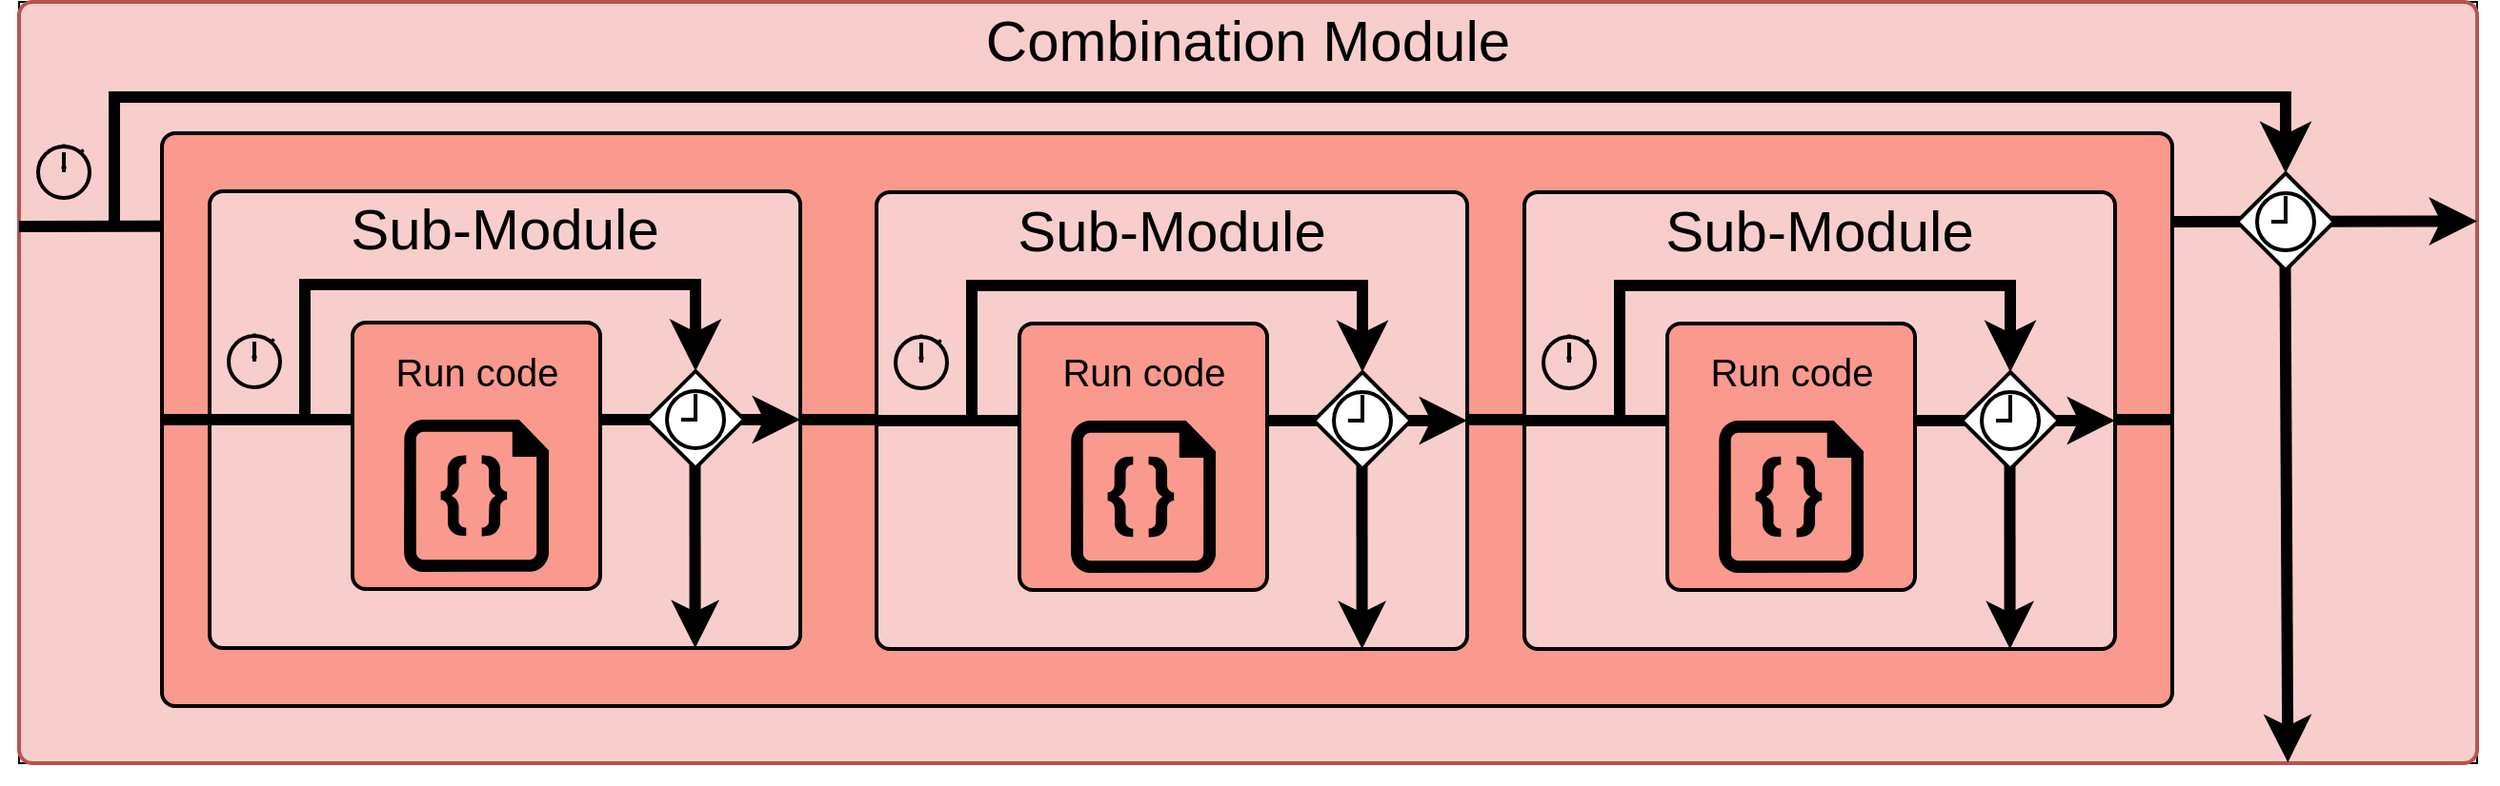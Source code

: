 <mxfile>
    <diagram id="8UgtvClbm_XFYpJ5bJ2f" name="Page-1">
        <mxGraphModel dx="995" dy="1004" grid="1" gridSize="10" guides="1" tooltips="1" connect="1" arrows="1" fold="1" page="1" pageScale="1" pageWidth="850" pageHeight="1100" math="0" shadow="0">
            <root>
                <mxCell id="0"/>
                <mxCell id="1" parent="0"/>
                <mxCell id="2" value="" style="group;fontColor=#000000;strokeColor=#000000;" parent="1" vertex="1" connectable="0">
                    <mxGeometry x="70" y="70" width="1290" height="400" as="geometry"/>
                </mxCell>
                <mxCell id="3" value="" style="rounded=1;whiteSpace=wrap;html=1;absoluteArcSize=1;arcSize=14;strokeWidth=2;fillColor=#f8cecc;fontColor=#000000;strokeColor=#B85450;" parent="2" vertex="1">
                    <mxGeometry width="1290" height="400" as="geometry"/>
                </mxCell>
                <mxCell id="4" value="&lt;font&gt;&lt;span style=&quot;font-size: 30px;&quot;&gt;Combination Module&lt;/span&gt;&lt;/font&gt;" style="text;html=1;align=center;verticalAlign=middle;whiteSpace=wrap;rounded=0;fontColor=#000000;" parent="2" vertex="1">
                    <mxGeometry width="1290" height="39" as="geometry"/>
                </mxCell>
                <mxCell id="5" value="" style="html=1;verticalLabelPosition=bottom;align=center;labelBackgroundColor=#ffffff;verticalAlign=top;strokeWidth=2;strokeColor=#000000;shadow=0;dashed=0;shape=mxgraph.ios7.icons.stopwatch;fillColor=none;fontColor=#000000;" parent="2" vertex="1">
                    <mxGeometry x="10" y="74.79" width="27" height="28.2" as="geometry"/>
                </mxCell>
                <mxCell id="6" value="" style="endArrow=classic;html=1;exitX=0;exitY=0.5;exitDx=0;exitDy=0;entryX=1;entryY=0.288;entryDx=0;entryDy=0;strokeWidth=6;endFill=1;entryPerimeter=0;fontColor=#000000;strokeColor=#000000;" parent="2" target="3" edge="1">
                    <mxGeometry width="50" height="50" relative="1" as="geometry">
                        <mxPoint y="117.99" as="sourcePoint"/>
                        <mxPoint x="310" y="117.99" as="targetPoint"/>
                    </mxGeometry>
                </mxCell>
                <mxCell id="7" value="" style="rounded=1;whiteSpace=wrap;html=1;absoluteArcSize=1;arcSize=14;strokeWidth=2;fillColor=#FA998E;strokeColor=#000000;fontColor=#000000;" parent="2" vertex="1">
                    <mxGeometry x="75" y="68.99" width="1055" height="301.01" as="geometry"/>
                </mxCell>
                <mxCell id="8" value="" style="endArrow=classic;html=1;strokeWidth=6;entryX=0.923;entryY=0.999;entryDx=0;entryDy=0;entryPerimeter=0;exitX=0.491;exitY=1;exitDx=0;exitDy=0;exitPerimeter=0;fontColor=#000000;strokeColor=#000000;" parent="2" source="12" target="3" edge="1">
                    <mxGeometry width="50" height="50" relative="1" as="geometry">
                        <mxPoint x="240" y="210" as="sourcePoint"/>
                        <mxPoint x="290" y="160" as="targetPoint"/>
                    </mxGeometry>
                </mxCell>
                <mxCell id="9" value="" style="edgeStyle=segmentEdgeStyle;endArrow=classic;html=1;curved=0;rounded=0;endSize=8;startSize=8;strokeWidth=6;entryX=0.5;entryY=0;entryDx=0;entryDy=0;fontColor=#000000;strokeColor=#000000;" parent="2" target="11" edge="1">
                    <mxGeometry width="50" height="50" relative="1" as="geometry">
                        <mxPoint x="50" y="118.99" as="sourcePoint"/>
                        <mxPoint x="120" y="38.99" as="targetPoint"/>
                        <Array as="points">
                            <mxPoint x="50" y="50"/>
                            <mxPoint x="1189" y="50"/>
                        </Array>
                    </mxGeometry>
                </mxCell>
                <mxCell id="10" value="" style="group;fontColor=#000000;" parent="2" vertex="1" connectable="0">
                    <mxGeometry x="1164" y="90" width="51" height="51" as="geometry"/>
                </mxCell>
                <mxCell id="11" value="" style="rhombus;whiteSpace=wrap;html=1;strokeColor=#000000;fillColor=#FFFFFF;strokeWidth=2;fontColor=#000000;" parent="10" vertex="1">
                    <mxGeometry width="51" height="51" as="geometry"/>
                </mxCell>
                <mxCell id="12" value="" style="html=1;verticalLabelPosition=bottom;align=center;labelBackgroundColor=#ffffff;verticalAlign=top;strokeWidth=2;strokeColor=#000000;shadow=0;dashed=0;shape=mxgraph.ios7.icons.clock;fillColor=none;fontColor=#000000;" parent="10" vertex="1">
                    <mxGeometry x="10.5" y="10.5" width="30" height="30" as="geometry"/>
                </mxCell>
                <mxCell id="13" value="" style="endArrow=none;html=1;strokeWidth=6;fontSize=20;exitX=0;exitY=0.5;exitDx=0;exitDy=0;entryX=1;entryY=0.5;entryDx=0;entryDy=0;fontColor=#000000;strokeColor=#000000;" parent="2" source="7" target="7" edge="1">
                    <mxGeometry width="50" height="50" relative="1" as="geometry">
                        <mxPoint x="100" y="210" as="sourcePoint"/>
                        <mxPoint x="150" y="160" as="targetPoint"/>
                    </mxGeometry>
                </mxCell>
                <mxCell id="14" value="" style="group;fontColor=#000000;" parent="2" vertex="1" connectable="0">
                    <mxGeometry x="100" y="99.49" width="310" height="240" as="geometry"/>
                </mxCell>
                <mxCell id="15" value="" style="rounded=1;whiteSpace=wrap;html=1;absoluteArcSize=1;arcSize=14;strokeWidth=2;fillColor=#f8cecc;fontColor=#000000;strokeColor=#000000;" parent="14" vertex="1">
                    <mxGeometry width="310" height="240" as="geometry"/>
                </mxCell>
                <mxCell id="16" value="&lt;font&gt;&lt;span style=&quot;font-size: 30px;&quot;&gt;Sub-Module&lt;/span&gt;&lt;/font&gt;" style="text;html=1;align=center;verticalAlign=middle;whiteSpace=wrap;rounded=0;fontColor=#000000;" parent="14" vertex="1">
                    <mxGeometry width="310" height="39" as="geometry"/>
                </mxCell>
                <mxCell id="17" value="" style="html=1;verticalLabelPosition=bottom;align=center;labelBackgroundColor=#ffffff;verticalAlign=top;strokeWidth=2;strokeColor=#000000;shadow=0;dashed=0;shape=mxgraph.ios7.icons.stopwatch;fillColor=none;fontColor=#000000;" parent="14" vertex="1">
                    <mxGeometry x="10" y="74.79" width="27" height="28.2" as="geometry"/>
                </mxCell>
                <mxCell id="18" value="" style="endArrow=classic;html=1;exitX=0;exitY=0.5;exitDx=0;exitDy=0;entryX=1;entryY=0.5;entryDx=0;entryDy=0;strokeWidth=6;endFill=1;fontColor=#000000;strokeColor=#000000;" parent="14" source="15" target="15" edge="1">
                    <mxGeometry width="50" height="50" relative="1" as="geometry">
                        <mxPoint y="117.99" as="sourcePoint"/>
                        <mxPoint x="310" y="117.99" as="targetPoint"/>
                    </mxGeometry>
                </mxCell>
                <mxCell id="19" value="" style="rounded=1;whiteSpace=wrap;html=1;absoluteArcSize=1;arcSize=14;strokeWidth=2;fillColor=#fa998e;fontColor=#000000;strokeColor=#000000;" parent="14" vertex="1">
                    <mxGeometry x="75" y="68.99" width="130" height="140" as="geometry"/>
                </mxCell>
                <mxCell id="20" value="" style="endArrow=classic;html=1;strokeWidth=6;entryX=0.822;entryY=1;entryDx=0;entryDy=0;entryPerimeter=0;exitX=0.491;exitY=1;exitDx=0;exitDy=0;exitPerimeter=0;fontColor=#000000;strokeColor=#000000;" parent="14" source="24" target="15" edge="1">
                    <mxGeometry width="50" height="50" relative="1" as="geometry">
                        <mxPoint x="240" y="210" as="sourcePoint"/>
                        <mxPoint x="290" y="160" as="targetPoint"/>
                    </mxGeometry>
                </mxCell>
                <mxCell id="21" value="" style="edgeStyle=segmentEdgeStyle;endArrow=classic;html=1;curved=0;rounded=0;endSize=8;startSize=8;strokeWidth=6;entryX=0.5;entryY=0;entryDx=0;entryDy=0;fontColor=#000000;strokeColor=#000000;" parent="14" target="23" edge="1">
                    <mxGeometry width="50" height="50" relative="1" as="geometry">
                        <mxPoint x="50" y="118.99" as="sourcePoint"/>
                        <mxPoint x="120" y="38.99" as="targetPoint"/>
                        <Array as="points">
                            <mxPoint x="50" y="48.99"/>
                            <mxPoint x="255" y="48.99"/>
                        </Array>
                    </mxGeometry>
                </mxCell>
                <mxCell id="22" value="" style="group;fontColor=#000000;" parent="14" vertex="1" connectable="0">
                    <mxGeometry x="229.5" y="94.49" width="51" height="51" as="geometry"/>
                </mxCell>
                <mxCell id="23" value="" style="rhombus;whiteSpace=wrap;html=1;strokeColor=#000000;fillColor=#FFFFFF;strokeWidth=2;fontColor=#000000;" parent="22" vertex="1">
                    <mxGeometry width="51" height="51" as="geometry"/>
                </mxCell>
                <mxCell id="24" value="" style="html=1;verticalLabelPosition=bottom;align=center;labelBackgroundColor=#ffffff;verticalAlign=top;strokeWidth=2;strokeColor=#000000;shadow=0;dashed=0;shape=mxgraph.ios7.icons.clock;fillColor=none;fontColor=#000000;" parent="22" vertex="1">
                    <mxGeometry x="10.5" y="10.5" width="30" height="30" as="geometry"/>
                </mxCell>
                <mxCell id="25" value="" style="verticalLabelPosition=bottom;html=1;verticalAlign=top;align=center;strokeColor=none;fillColor=#000000;shape=mxgraph.azure.code_file;pointerEvents=1;strokeWidth=2;fontColor=#000000;" parent="14" vertex="1">
                    <mxGeometry x="102" y="120" width="76" height="80" as="geometry"/>
                </mxCell>
                <mxCell id="26" value="&lt;font style=&quot;font-size: 20px;&quot;&gt;Run code&lt;/font&gt;" style="text;html=1;align=center;verticalAlign=middle;whiteSpace=wrap;rounded=0;fontColor=#000000;" parent="14" vertex="1">
                    <mxGeometry x="77.5" y="74.79" width="125" height="39" as="geometry"/>
                </mxCell>
                <mxCell id="27" value="" style="group;fontColor=#000000;" parent="2" vertex="1" connectable="0">
                    <mxGeometry x="450" y="100" width="310" height="240" as="geometry"/>
                </mxCell>
                <mxCell id="28" value="" style="rounded=1;whiteSpace=wrap;html=1;absoluteArcSize=1;arcSize=14;strokeWidth=2;fillColor=#f8cecc;fontColor=#000000;strokeColor=#000000;" parent="27" vertex="1">
                    <mxGeometry width="310" height="240" as="geometry"/>
                </mxCell>
                <mxCell id="29" value="&lt;font&gt;&lt;span style=&quot;font-size: 30px;&quot;&gt;Sub-Module&lt;/span&gt;&lt;/font&gt;" style="text;html=1;align=center;verticalAlign=middle;whiteSpace=wrap;rounded=0;fontColor=#000000;" parent="27" vertex="1">
                    <mxGeometry width="310" height="39" as="geometry"/>
                </mxCell>
                <mxCell id="30" value="" style="html=1;verticalLabelPosition=bottom;align=center;labelBackgroundColor=#ffffff;verticalAlign=top;strokeWidth=2;strokeColor=#000000;shadow=0;dashed=0;shape=mxgraph.ios7.icons.stopwatch;fillColor=none;fontColor=#000000;" parent="27" vertex="1">
                    <mxGeometry x="10" y="74.79" width="27" height="28.2" as="geometry"/>
                </mxCell>
                <mxCell id="31" value="" style="endArrow=classic;html=1;exitX=0;exitY=0.5;exitDx=0;exitDy=0;entryX=1;entryY=0.5;entryDx=0;entryDy=0;strokeWidth=6;endFill=1;fontColor=#000000;strokeColor=#000000;" parent="27" source="28" target="28" edge="1">
                    <mxGeometry width="50" height="50" relative="1" as="geometry">
                        <mxPoint y="117.99" as="sourcePoint"/>
                        <mxPoint x="310" y="117.99" as="targetPoint"/>
                    </mxGeometry>
                </mxCell>
                <mxCell id="32" value="" style="rounded=1;whiteSpace=wrap;html=1;absoluteArcSize=1;arcSize=14;strokeWidth=2;fillColor=#fa998e;fontColor=#000000;strokeColor=#000000;" parent="27" vertex="1">
                    <mxGeometry x="75" y="68.99" width="130" height="140" as="geometry"/>
                </mxCell>
                <mxCell id="33" value="" style="endArrow=classic;html=1;strokeWidth=6;entryX=0.822;entryY=1;entryDx=0;entryDy=0;entryPerimeter=0;exitX=0.491;exitY=1;exitDx=0;exitDy=0;exitPerimeter=0;fontColor=#000000;strokeColor=#000000;" parent="27" source="37" target="28" edge="1">
                    <mxGeometry width="50" height="50" relative="1" as="geometry">
                        <mxPoint x="240" y="210" as="sourcePoint"/>
                        <mxPoint x="290" y="160" as="targetPoint"/>
                    </mxGeometry>
                </mxCell>
                <mxCell id="34" value="" style="edgeStyle=segmentEdgeStyle;endArrow=classic;html=1;curved=0;rounded=0;endSize=8;startSize=8;strokeWidth=6;entryX=0.5;entryY=0;entryDx=0;entryDy=0;fontColor=#000000;strokeColor=#000000;" parent="27" target="36" edge="1">
                    <mxGeometry width="50" height="50" relative="1" as="geometry">
                        <mxPoint x="50" y="118.99" as="sourcePoint"/>
                        <mxPoint x="120" y="38.99" as="targetPoint"/>
                        <Array as="points">
                            <mxPoint x="50" y="48.99"/>
                            <mxPoint x="255" y="48.99"/>
                        </Array>
                    </mxGeometry>
                </mxCell>
                <mxCell id="35" value="" style="group;fontColor=#000000;" parent="27" vertex="1" connectable="0">
                    <mxGeometry x="229.5" y="94.49" width="51" height="51" as="geometry"/>
                </mxCell>
                <mxCell id="36" value="" style="rhombus;whiteSpace=wrap;html=1;strokeColor=#000000;fillColor=#FFFFFF;strokeWidth=2;fontColor=#000000;" parent="35" vertex="1">
                    <mxGeometry width="51" height="51" as="geometry"/>
                </mxCell>
                <mxCell id="37" value="" style="html=1;verticalLabelPosition=bottom;align=center;labelBackgroundColor=#ffffff;verticalAlign=top;strokeWidth=2;strokeColor=#000000;shadow=0;dashed=0;shape=mxgraph.ios7.icons.clock;fillColor=none;fontColor=#000000;" parent="35" vertex="1">
                    <mxGeometry x="10.5" y="10.5" width="30" height="30" as="geometry"/>
                </mxCell>
                <mxCell id="38" value="" style="verticalLabelPosition=bottom;html=1;verticalAlign=top;align=center;strokeColor=none;fillColor=#000000;shape=mxgraph.azure.code_file;pointerEvents=1;strokeWidth=2;fontColor=#000000;" parent="27" vertex="1">
                    <mxGeometry x="102" y="120" width="76" height="80" as="geometry"/>
                </mxCell>
                <mxCell id="39" value="&lt;font style=&quot;font-size: 20px;&quot;&gt;Run code&lt;/font&gt;" style="text;html=1;align=center;verticalAlign=middle;whiteSpace=wrap;rounded=0;fontColor=#000000;" parent="27" vertex="1">
                    <mxGeometry x="77.5" y="74.79" width="125" height="39" as="geometry"/>
                </mxCell>
                <mxCell id="40" value="" style="group;fontColor=#000000;" parent="2" vertex="1" connectable="0">
                    <mxGeometry x="790" y="100" width="310" height="240" as="geometry"/>
                </mxCell>
                <mxCell id="41" value="" style="rounded=1;whiteSpace=wrap;html=1;absoluteArcSize=1;arcSize=14;strokeWidth=2;fillColor=#f8cecc;fontColor=#000000;strokeColor=#000000;" parent="40" vertex="1">
                    <mxGeometry width="310" height="240" as="geometry"/>
                </mxCell>
                <mxCell id="42" value="&lt;font&gt;&lt;span style=&quot;font-size: 30px;&quot;&gt;Sub-Module&lt;/span&gt;&lt;/font&gt;" style="text;html=1;align=center;verticalAlign=middle;whiteSpace=wrap;rounded=0;fontColor=#000000;" parent="40" vertex="1">
                    <mxGeometry width="310" height="39" as="geometry"/>
                </mxCell>
                <mxCell id="43" value="" style="html=1;verticalLabelPosition=bottom;align=center;labelBackgroundColor=#ffffff;verticalAlign=top;strokeWidth=2;strokeColor=#000000;shadow=0;dashed=0;shape=mxgraph.ios7.icons.stopwatch;fillColor=none;fontColor=#000000;" parent="40" vertex="1">
                    <mxGeometry x="10" y="74.79" width="27" height="28.2" as="geometry"/>
                </mxCell>
                <mxCell id="44" value="" style="endArrow=classic;html=1;exitX=0;exitY=0.5;exitDx=0;exitDy=0;entryX=1;entryY=0.5;entryDx=0;entryDy=0;strokeWidth=6;endFill=1;fontColor=#000000;strokeColor=#000000;" parent="40" source="41" target="41" edge="1">
                    <mxGeometry width="50" height="50" relative="1" as="geometry">
                        <mxPoint y="117.99" as="sourcePoint"/>
                        <mxPoint x="310" y="117.99" as="targetPoint"/>
                    </mxGeometry>
                </mxCell>
                <mxCell id="45" value="" style="rounded=1;whiteSpace=wrap;html=1;absoluteArcSize=1;arcSize=14;strokeWidth=2;fillColor=#fa998e;fontColor=#000000;strokeColor=#000000;" parent="40" vertex="1">
                    <mxGeometry x="75" y="68.99" width="130" height="140" as="geometry"/>
                </mxCell>
                <mxCell id="46" value="" style="endArrow=classic;html=1;strokeWidth=6;entryX=0.822;entryY=1;entryDx=0;entryDy=0;entryPerimeter=0;exitX=0.491;exitY=1;exitDx=0;exitDy=0;exitPerimeter=0;fontColor=#000000;strokeColor=#000000;" parent="40" source="50" target="41" edge="1">
                    <mxGeometry width="50" height="50" relative="1" as="geometry">
                        <mxPoint x="240" y="210" as="sourcePoint"/>
                        <mxPoint x="290" y="160" as="targetPoint"/>
                    </mxGeometry>
                </mxCell>
                <mxCell id="47" value="" style="edgeStyle=segmentEdgeStyle;endArrow=classic;html=1;curved=0;rounded=0;endSize=8;startSize=8;strokeWidth=6;entryX=0.5;entryY=0;entryDx=0;entryDy=0;fontColor=#000000;strokeColor=#000000;" parent="40" target="49" edge="1">
                    <mxGeometry width="50" height="50" relative="1" as="geometry">
                        <mxPoint x="50" y="118.99" as="sourcePoint"/>
                        <mxPoint x="120" y="38.99" as="targetPoint"/>
                        <Array as="points">
                            <mxPoint x="50" y="48.99"/>
                            <mxPoint x="255" y="48.99"/>
                        </Array>
                    </mxGeometry>
                </mxCell>
                <mxCell id="48" value="" style="group;fontColor=#000000;" parent="40" vertex="1" connectable="0">
                    <mxGeometry x="229.5" y="94.49" width="51" height="51" as="geometry"/>
                </mxCell>
                <mxCell id="49" value="" style="rhombus;whiteSpace=wrap;html=1;strokeColor=#000000;fillColor=#FFFFFF;strokeWidth=2;fontColor=#000000;" parent="48" vertex="1">
                    <mxGeometry width="51" height="51" as="geometry"/>
                </mxCell>
                <mxCell id="50" value="" style="html=1;verticalLabelPosition=bottom;align=center;labelBackgroundColor=#ffffff;verticalAlign=top;strokeWidth=2;strokeColor=#000000;shadow=0;dashed=0;shape=mxgraph.ios7.icons.clock;fillColor=none;fontColor=#000000;" parent="48" vertex="1">
                    <mxGeometry x="10.5" y="10.5" width="30" height="30" as="geometry"/>
                </mxCell>
                <mxCell id="51" value="" style="verticalLabelPosition=bottom;html=1;verticalAlign=top;align=center;strokeColor=none;fillColor=#000000;shape=mxgraph.azure.code_file;pointerEvents=1;strokeWidth=2;fontColor=#000000;" parent="40" vertex="1">
                    <mxGeometry x="102" y="120" width="76" height="80" as="geometry"/>
                </mxCell>
                <mxCell id="52" value="&lt;font style=&quot;font-size: 20px;&quot;&gt;Run code&lt;/font&gt;" style="text;html=1;align=center;verticalAlign=middle;whiteSpace=wrap;rounded=0;fontColor=#000000;" parent="40" vertex="1">
                    <mxGeometry x="77.5" y="74.79" width="125" height="39" as="geometry"/>
                </mxCell>
            </root>
        </mxGraphModel>
    </diagram>
</mxfile>
